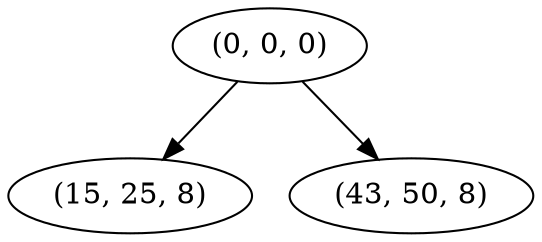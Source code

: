 digraph tree {
    "(0, 0, 0)";
    "(15, 25, 8)";
    "(43, 50, 8)";
    "(0, 0, 0)" -> "(15, 25, 8)";
    "(0, 0, 0)" -> "(43, 50, 8)";
}
